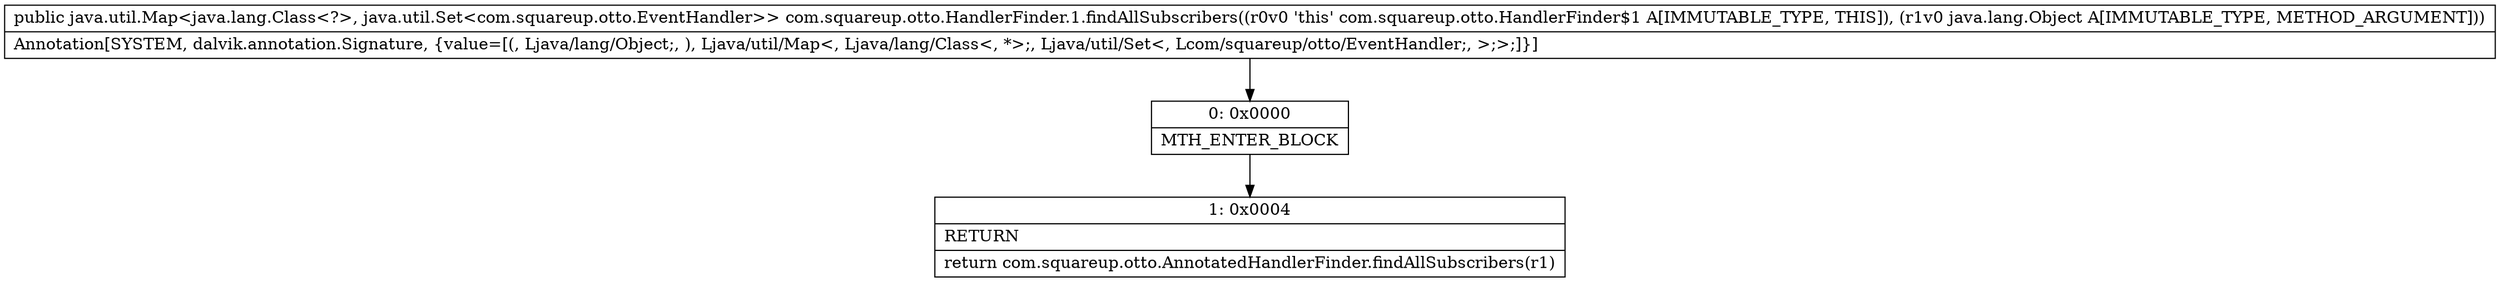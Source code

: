digraph "CFG forcom.squareup.otto.HandlerFinder.1.findAllSubscribers(Ljava\/lang\/Object;)Ljava\/util\/Map;" {
Node_0 [shape=record,label="{0\:\ 0x0000|MTH_ENTER_BLOCK\l}"];
Node_1 [shape=record,label="{1\:\ 0x0004|RETURN\l|return com.squareup.otto.AnnotatedHandlerFinder.findAllSubscribers(r1)\l}"];
MethodNode[shape=record,label="{public java.util.Map\<java.lang.Class\<?\>, java.util.Set\<com.squareup.otto.EventHandler\>\> com.squareup.otto.HandlerFinder.1.findAllSubscribers((r0v0 'this' com.squareup.otto.HandlerFinder$1 A[IMMUTABLE_TYPE, THIS]), (r1v0 java.lang.Object A[IMMUTABLE_TYPE, METHOD_ARGUMENT]))  | Annotation[SYSTEM, dalvik.annotation.Signature, \{value=[(, Ljava\/lang\/Object;, ), Ljava\/util\/Map\<, Ljava\/lang\/Class\<, *\>;, Ljava\/util\/Set\<, Lcom\/squareup\/otto\/EventHandler;, \>;\>;]\}]\l}"];
MethodNode -> Node_0;
Node_0 -> Node_1;
}

